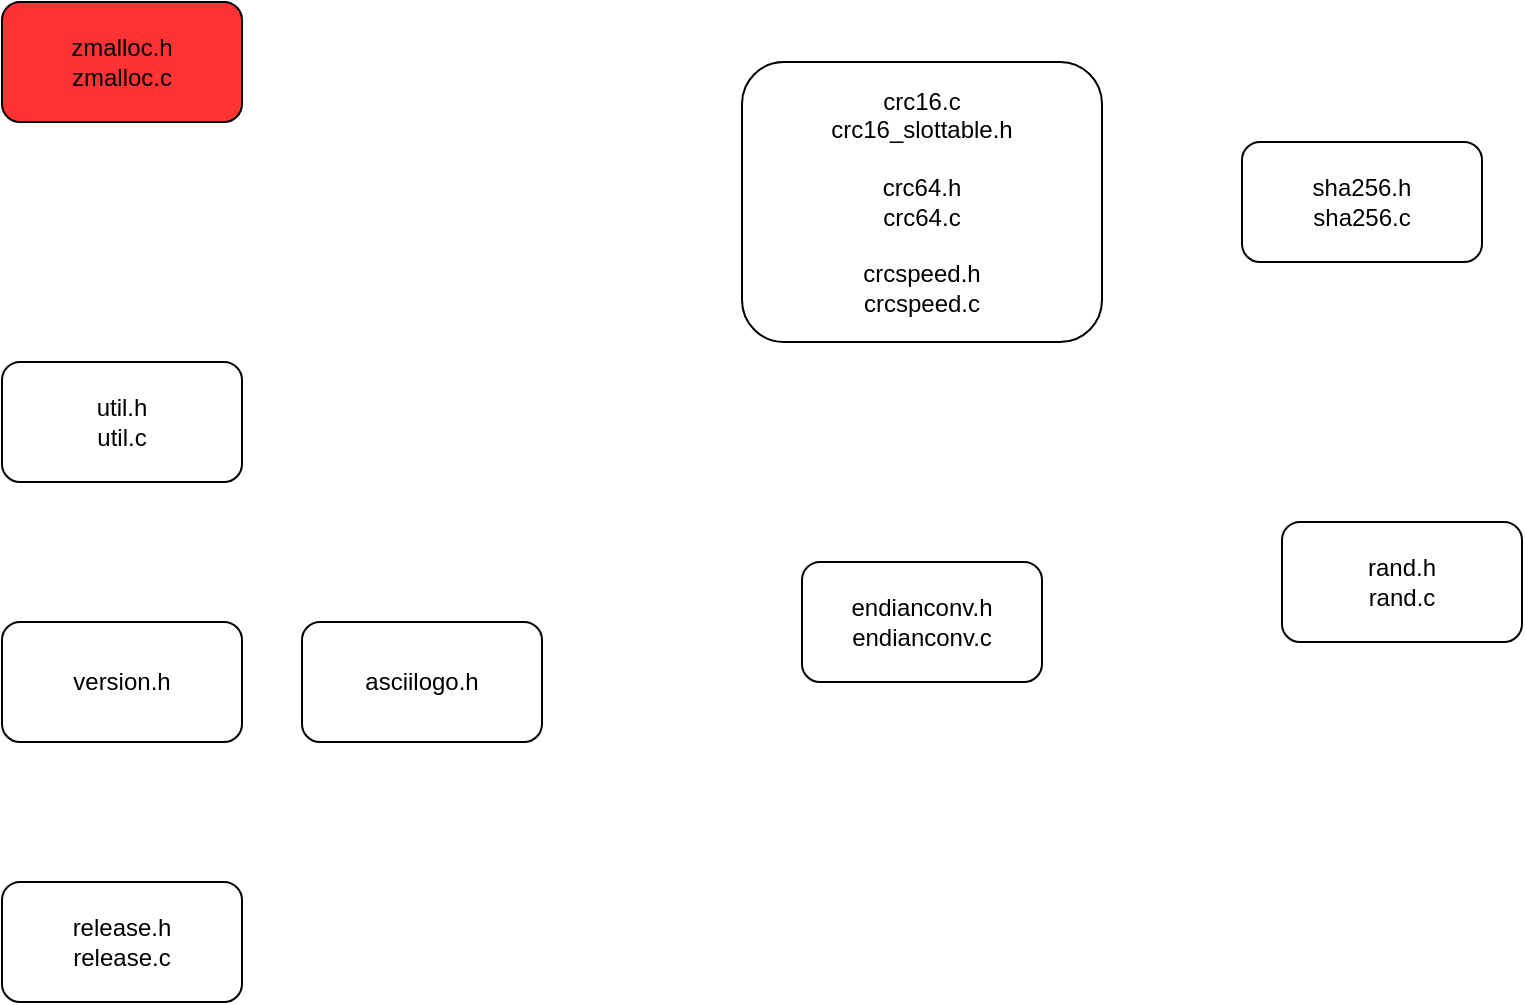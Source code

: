 <mxfile version="13.9.8" type="device" pages="7"><diagram id="oB_BgUaqrOYIAC1AwnT1" name="common"><mxGraphModel dx="1186" dy="592" grid="1" gridSize="10" guides="1" tooltips="1" connect="1" arrows="1" fold="1" page="1" pageScale="1" pageWidth="33000" pageHeight="46810" math="0" shadow="0"><root><mxCell id="4DMF76HZVP7KJFaNHg96-0"/><mxCell id="4DMF76HZVP7KJFaNHg96-1" parent="4DMF76HZVP7KJFaNHg96-0"/><mxCell id="H1dsXkfAb1RfcwhEkPiP-1" value="zmalloc.h&lt;br&gt;zmalloc.c" style="rounded=1;whiteSpace=wrap;html=1;strokeColor=#000000;fillColor=#FF3333;" vertex="1" parent="4DMF76HZVP7KJFaNHg96-1"><mxGeometry x="170" y="110" width="120" height="60" as="geometry"/></mxCell><mxCell id="H1dsXkfAb1RfcwhEkPiP-2" value="util.h&lt;br&gt;util.c" style="rounded=1;whiteSpace=wrap;html=1;strokeColor=#000000;fillColor=#FFFFFF;" vertex="1" parent="4DMF76HZVP7KJFaNHg96-1"><mxGeometry x="170" y="290" width="120" height="60" as="geometry"/></mxCell><mxCell id="H1dsXkfAb1RfcwhEkPiP-3" value="version.h" style="rounded=1;whiteSpace=wrap;html=1;strokeColor=#000000;fillColor=#FFFFFF;" vertex="1" parent="4DMF76HZVP7KJFaNHg96-1"><mxGeometry x="170" y="420" width="120" height="60" as="geometry"/></mxCell><mxCell id="qqYm5lO9pOPd_mOAZo6y-0" value="crc16.c&lt;br&gt;crc16_slottable.h&lt;br&gt;&lt;br&gt;crc64.h&lt;br&gt;crc64.c&lt;br&gt;&lt;br&gt;crcspeed.h&lt;br&gt;crcspeed.c" style="rounded=1;whiteSpace=wrap;html=1;strokeColor=#000000;fillColor=#FFFFFF;" vertex="1" parent="4DMF76HZVP7KJFaNHg96-1"><mxGeometry x="540" y="140" width="180" height="140" as="geometry"/></mxCell><mxCell id="4YRYP8gtjCiEFJrfYoTT-0" value="asciilogo.h" style="rounded=1;whiteSpace=wrap;html=1;fillColor=#FFFFFF;strokeColor=#000000;" vertex="1" parent="4DMF76HZVP7KJFaNHg96-1"><mxGeometry x="320" y="420" width="120" height="60" as="geometry"/></mxCell><mxCell id="A9yzfISkd2J3xnIYs23r-0" value="sha256.h&lt;br&gt;sha256.c" style="rounded=1;whiteSpace=wrap;html=1;strokeColor=#000000;fillColor=#FFFFFF;" vertex="1" parent="4DMF76HZVP7KJFaNHg96-1"><mxGeometry x="790" y="180" width="120" height="60" as="geometry"/></mxCell><mxCell id="A9yzfISkd2J3xnIYs23r-1" value="endianconv.h&lt;br&gt;endianconv.c" style="rounded=1;whiteSpace=wrap;html=1;strokeColor=#000000;fillColor=#FFFFFF;" vertex="1" parent="4DMF76HZVP7KJFaNHg96-1"><mxGeometry x="570" y="390" width="120" height="60" as="geometry"/></mxCell><mxCell id="t7MjoSaK-Dv9YT0fdb9y-0" value="release.h&lt;br&gt;release.c" style="rounded=1;whiteSpace=wrap;html=1;strokeColor=#000000;fillColor=#FFFFFF;" vertex="1" parent="4DMF76HZVP7KJFaNHg96-1"><mxGeometry x="170" y="550" width="120" height="60" as="geometry"/></mxCell><mxCell id="0MBRuTSTkbTVnc0KTEhH-0" value="rand.h&lt;br&gt;rand.c" style="rounded=1;whiteSpace=wrap;html=1;strokeColor=#000000;fillColor=#FFFFFF;" vertex="1" parent="4DMF76HZVP7KJFaNHg96-1"><mxGeometry x="810" y="370" width="120" height="60" as="geometry"/></mxCell></root></mxGraphModel></diagram><diagram id="a1wZywqWj1Dcr_A0jrQk" name="net &amp; ae"><mxGraphModel dx="1977" dy="987" grid="1" gridSize="10" guides="1" tooltips="1" connect="1" arrows="1" fold="1" page="1" pageScale="1" pageWidth="33000" pageHeight="46810" math="0" shadow="0"><root><mxCell id="z6a05a61KeVNtkO6CO_o-0"/><mxCell id="z6a05a61KeVNtkO6CO_o-1" parent="z6a05a61KeVNtkO6CO_o-0"/><mxCell id="z6a05a61KeVNtkO6CO_o-6" value="aeFileEvent" style="swimlane;fontStyle=0;childLayout=stackLayout;horizontal=1;startSize=26;fillColor=none;horizontalStack=0;resizeParent=1;resizeParentMax=0;resizeLast=0;collapsible=1;marginBottom=0;" parent="z6a05a61KeVNtkO6CO_o-1" vertex="1"><mxGeometry x="1300" y="420" width="140" height="104" as="geometry"/></mxCell><mxCell id="z6a05a61KeVNtkO6CO_o-7" value="+ field: type" style="text;strokeColor=none;fillColor=none;align=left;verticalAlign=top;spacingLeft=4;spacingRight=4;overflow=hidden;rotatable=0;points=[[0,0.5],[1,0.5]];portConstraint=eastwest;" parent="z6a05a61KeVNtkO6CO_o-6" vertex="1"><mxGeometry y="26" width="140" height="26" as="geometry"/></mxCell><mxCell id="z6a05a61KeVNtkO6CO_o-8" value="+ field: type" style="text;strokeColor=none;fillColor=none;align=left;verticalAlign=top;spacingLeft=4;spacingRight=4;overflow=hidden;rotatable=0;points=[[0,0.5],[1,0.5]];portConstraint=eastwest;" parent="z6a05a61KeVNtkO6CO_o-6" vertex="1"><mxGeometry y="52" width="140" height="26" as="geometry"/></mxCell><mxCell id="z6a05a61KeVNtkO6CO_o-9" value="+ field: type" style="text;strokeColor=none;fillColor=none;align=left;verticalAlign=top;spacingLeft=4;spacingRight=4;overflow=hidden;rotatable=0;points=[[0,0.5],[1,0.5]];portConstraint=eastwest;" parent="z6a05a61KeVNtkO6CO_o-6" vertex="1"><mxGeometry y="78" width="140" height="26" as="geometry"/></mxCell><mxCell id="z6a05a61KeVNtkO6CO_o-10" value="aeTimeEvent" style="swimlane;fontStyle=0;childLayout=stackLayout;horizontal=1;startSize=26;fillColor=none;horizontalStack=0;resizeParent=1;resizeParentMax=0;resizeLast=0;collapsible=1;marginBottom=0;" parent="z6a05a61KeVNtkO6CO_o-1" vertex="1"><mxGeometry x="1300" y="550" width="140" height="104" as="geometry"/></mxCell><mxCell id="z6a05a61KeVNtkO6CO_o-11" value="+ field: type" style="text;strokeColor=none;fillColor=none;align=left;verticalAlign=top;spacingLeft=4;spacingRight=4;overflow=hidden;rotatable=0;points=[[0,0.5],[1,0.5]];portConstraint=eastwest;" parent="z6a05a61KeVNtkO6CO_o-10" vertex="1"><mxGeometry y="26" width="140" height="26" as="geometry"/></mxCell><mxCell id="z6a05a61KeVNtkO6CO_o-12" value="+ field: type" style="text;strokeColor=none;fillColor=none;align=left;verticalAlign=top;spacingLeft=4;spacingRight=4;overflow=hidden;rotatable=0;points=[[0,0.5],[1,0.5]];portConstraint=eastwest;" parent="z6a05a61KeVNtkO6CO_o-10" vertex="1"><mxGeometry y="52" width="140" height="26" as="geometry"/></mxCell><mxCell id="z6a05a61KeVNtkO6CO_o-13" value="+ field: type" style="text;strokeColor=none;fillColor=none;align=left;verticalAlign=top;spacingLeft=4;spacingRight=4;overflow=hidden;rotatable=0;points=[[0,0.5],[1,0.5]];portConstraint=eastwest;" parent="z6a05a61KeVNtkO6CO_o-10" vertex="1"><mxGeometry y="78" width="140" height="26" as="geometry"/></mxCell><mxCell id="z6a05a61KeVNtkO6CO_o-14" value="aeFiredEvent" style="swimlane;fontStyle=0;childLayout=stackLayout;horizontal=1;startSize=26;fillColor=none;horizontalStack=0;resizeParent=1;resizeParentMax=0;resizeLast=0;collapsible=1;marginBottom=0;" parent="z6a05a61KeVNtkO6CO_o-1" vertex="1"><mxGeometry x="1300" y="680" width="140" height="104" as="geometry"/></mxCell><mxCell id="z6a05a61KeVNtkO6CO_o-15" value="+ field: type" style="text;strokeColor=none;fillColor=none;align=left;verticalAlign=top;spacingLeft=4;spacingRight=4;overflow=hidden;rotatable=0;points=[[0,0.5],[1,0.5]];portConstraint=eastwest;" parent="z6a05a61KeVNtkO6CO_o-14" vertex="1"><mxGeometry y="26" width="140" height="26" as="geometry"/></mxCell><mxCell id="z6a05a61KeVNtkO6CO_o-16" value="+ field: type" style="text;strokeColor=none;fillColor=none;align=left;verticalAlign=top;spacingLeft=4;spacingRight=4;overflow=hidden;rotatable=0;points=[[0,0.5],[1,0.5]];portConstraint=eastwest;" parent="z6a05a61KeVNtkO6CO_o-14" vertex="1"><mxGeometry y="52" width="140" height="26" as="geometry"/></mxCell><mxCell id="z6a05a61KeVNtkO6CO_o-17" value="+ field: type" style="text;strokeColor=none;fillColor=none;align=left;verticalAlign=top;spacingLeft=4;spacingRight=4;overflow=hidden;rotatable=0;points=[[0,0.5],[1,0.5]];portConstraint=eastwest;" parent="z6a05a61KeVNtkO6CO_o-14" vertex="1"><mxGeometry y="78" width="140" height="26" as="geometry"/></mxCell><mxCell id="z6a05a61KeVNtkO6CO_o-18" value="aeEventLoop" style="swimlane;fontStyle=0;childLayout=stackLayout;horizontal=1;startSize=26;fillColor=#FF3333;horizontalStack=0;resizeParent=1;resizeParentMax=0;resizeLast=0;collapsible=1;marginBottom=0;" parent="z6a05a61KeVNtkO6CO_o-1" vertex="1"><mxGeometry x="1300" y="940" width="140" height="104" as="geometry"/></mxCell><mxCell id="z6a05a61KeVNtkO6CO_o-19" value="+ : type" style="text;strokeColor=none;fillColor=none;align=left;verticalAlign=top;spacingLeft=4;spacingRight=4;overflow=hidden;rotatable=0;points=[[0,0.5],[1,0.5]];portConstraint=eastwest;" parent="z6a05a61KeVNtkO6CO_o-18" vertex="1"><mxGeometry y="26" width="140" height="26" as="geometry"/></mxCell><mxCell id="z6a05a61KeVNtkO6CO_o-20" value="+ field: type" style="text;strokeColor=none;fillColor=none;align=left;verticalAlign=top;spacingLeft=4;spacingRight=4;overflow=hidden;rotatable=0;points=[[0,0.5],[1,0.5]];portConstraint=eastwest;" parent="z6a05a61KeVNtkO6CO_o-18" vertex="1"><mxGeometry y="52" width="140" height="26" as="geometry"/></mxCell><mxCell id="z6a05a61KeVNtkO6CO_o-21" value="+ field: type" style="text;strokeColor=none;fillColor=none;align=left;verticalAlign=top;spacingLeft=4;spacingRight=4;overflow=hidden;rotatable=0;points=[[0,0.5],[1,0.5]];portConstraint=eastwest;" parent="z6a05a61KeVNtkO6CO_o-18" vertex="1"><mxGeometry y="78" width="140" height="26" as="geometry"/></mxCell><mxCell id="MK6UWDcBN1tunpkWiLe5-5" value="aeApiState" style="swimlane;fontStyle=0;childLayout=stackLayout;horizontal=1;startSize=26;fillColor=none;horizontalStack=0;resizeParent=1;resizeParentMax=0;resizeLast=0;collapsible=1;marginBottom=0;" parent="z6a05a61KeVNtkO6CO_o-1" vertex="1"><mxGeometry x="1300" y="830" width="140" height="78" as="geometry"/></mxCell><mxCell id="MK6UWDcBN1tunpkWiLe5-6" value="+ epfd: int" style="text;strokeColor=none;fillColor=none;align=left;verticalAlign=top;spacingLeft=4;spacingRight=4;overflow=hidden;rotatable=0;points=[[0,0.5],[1,0.5]];portConstraint=eastwest;" parent="MK6UWDcBN1tunpkWiLe5-5" vertex="1"><mxGeometry y="26" width="140" height="26" as="geometry"/></mxCell><mxCell id="MK6UWDcBN1tunpkWiLe5-7" value="+ events:epoll_event*" style="text;strokeColor=none;fillColor=none;align=left;verticalAlign=top;spacingLeft=4;spacingRight=4;overflow=hidden;rotatable=0;points=[[0,0.5],[1,0.5]];portConstraint=eastwest;" parent="MK6UWDcBN1tunpkWiLe5-5" vertex="1"><mxGeometry y="52" width="140" height="26" as="geometry"/></mxCell><mxCell id="2CIooyynuFl_iyAtOTj--0" value="anet.h&lt;br&gt;anet.c" style="rounded=1;whiteSpace=wrap;html=1;strokeColor=#000000;fillColor=#FFFFFF;" vertex="1" parent="z6a05a61KeVNtkO6CO_o-1"><mxGeometry x="1750" y="410" width="120" height="60" as="geometry"/></mxCell><mxCell id="2CIooyynuFl_iyAtOTj--1" value="ae.h&lt;br&gt;ae.c" style="rounded=1;whiteSpace=wrap;html=1;strokeColor=#000000;fillColor=#FFFFFF;" vertex="1" parent="z6a05a61KeVNtkO6CO_o-1"><mxGeometry x="880" y="524" width="120" height="50" as="geometry"/></mxCell><mxCell id="2CIooyynuFl_iyAtOTj--2" value="networking.c" style="rounded=1;whiteSpace=wrap;html=1;strokeColor=#000000;fillColor=#FFFFFF;" vertex="1" parent="z6a05a61KeVNtkO6CO_o-1"><mxGeometry x="1750" y="670" width="120" height="60" as="geometry"/></mxCell><mxCell id="gzpoqcg9bDCxjwbmTjs9-0" value="connection.h&lt;br&gt;connection.c&lt;br&gt;connhelpers.h" style="rounded=1;whiteSpace=wrap;html=1;strokeColor=#000000;fillColor=#FFFFFF;" vertex="1" parent="z6a05a61KeVNtkO6CO_o-1"><mxGeometry x="1980" y="420" width="120" height="60" as="geometry"/></mxCell><mxCell id="bn7rmCZWoYoScrT-iE4A-0" value="syncio.c" style="rounded=1;whiteSpace=wrap;html=1;strokeColor=#000000;fillColor=#FFFFFF;" vertex="1" parent="z6a05a61KeVNtkO6CO_o-1"><mxGeometry x="1750" y="540" width="120" height="60" as="geometry"/></mxCell><mxCell id="l6O27VVIeQOSLx2BiTsn-0" value="ae_select.c" style="rounded=1;whiteSpace=wrap;html=1;strokeColor=#000000;fillColor=#FFFFFF;" vertex="1" parent="z6a05a61KeVNtkO6CO_o-1"><mxGeometry x="880" y="624" width="120" height="60" as="geometry"/></mxCell><mxCell id="l6O27VVIeQOSLx2BiTsn-1" value="&lt;span&gt;ae_kqueue.c&lt;/span&gt;" style="rounded=1;whiteSpace=wrap;html=1;strokeColor=#000000;fillColor=#FFFFFF;" vertex="1" parent="z6a05a61KeVNtkO6CO_o-1"><mxGeometry x="880" y="724" width="120" height="60" as="geometry"/></mxCell><mxCell id="l6O27VVIeQOSLx2BiTsn-2" value="&lt;span&gt;ae_epoll.c&lt;/span&gt;" style="rounded=1;whiteSpace=wrap;html=1;strokeColor=#000000;fillColor=#FFFFFF;" vertex="1" parent="z6a05a61KeVNtkO6CO_o-1"><mxGeometry x="880" y="824" width="120" height="60" as="geometry"/></mxCell><mxCell id="l6O27VVIeQOSLx2BiTsn-3" value="&lt;span&gt;ae_evport.c&lt;/span&gt;" style="rounded=1;whiteSpace=wrap;html=1;strokeColor=#000000;fillColor=#FFFFFF;" vertex="1" parent="z6a05a61KeVNtkO6CO_o-1"><mxGeometry x="880" y="924" width="120" height="60" as="geometry"/></mxCell></root></mxGraphModel></diagram><diagram id="kwGnPqtw0Sh4xN60_Mw1" name="ds &amp; obj"><mxGraphModel dx="1395" dy="696" grid="1" gridSize="10" guides="1" tooltips="1" connect="1" arrows="1" fold="1" page="1" pageScale="1" pageWidth="33000" pageHeight="46810" math="0" shadow="0"><root><mxCell id="WYOePW9jDsLeZXrMyy6C-0"/><mxCell id="WYOePW9jDsLeZXrMyy6C-1" parent="WYOePW9jDsLeZXrMyy6C-0"/><mxCell id="WYOePW9jDsLeZXrMyy6C-2" value="dict" style="swimlane;fontStyle=1;align=center;verticalAlign=top;childLayout=stackLayout;horizontal=1;startSize=26;horizontalStack=0;resizeParent=1;resizeParentMax=0;resizeLast=0;collapsible=1;marginBottom=0;" parent="WYOePW9jDsLeZXrMyy6C-1" vertex="1"><mxGeometry x="580" y="1220" width="160" height="86" as="geometry"/></mxCell><mxCell id="WYOePW9jDsLeZXrMyy6C-3" value="+ field: type" style="text;strokeColor=none;fillColor=none;align=left;verticalAlign=top;spacingLeft=4;spacingRight=4;overflow=hidden;rotatable=0;points=[[0,0.5],[1,0.5]];portConstraint=eastwest;" parent="WYOePW9jDsLeZXrMyy6C-2" vertex="1"><mxGeometry y="26" width="160" height="26" as="geometry"/></mxCell><mxCell id="WYOePW9jDsLeZXrMyy6C-4" value="" style="line;strokeWidth=1;fillColor=none;align=left;verticalAlign=middle;spacingTop=-1;spacingLeft=3;spacingRight=3;rotatable=0;labelPosition=right;points=[];portConstraint=eastwest;" parent="WYOePW9jDsLeZXrMyy6C-2" vertex="1"><mxGeometry y="52" width="160" height="8" as="geometry"/></mxCell><mxCell id="WYOePW9jDsLeZXrMyy6C-5" value="+ method(type): type" style="text;strokeColor=none;fillColor=none;align=left;verticalAlign=top;spacingLeft=4;spacingRight=4;overflow=hidden;rotatable=0;points=[[0,0.5],[1,0.5]];portConstraint=eastwest;" parent="WYOePW9jDsLeZXrMyy6C-2" vertex="1"><mxGeometry y="60" width="160" height="26" as="geometry"/></mxCell><mxCell id="WYOePW9jDsLeZXrMyy6C-6" value="dictType" style="swimlane;fontStyle=1;align=center;verticalAlign=top;childLayout=stackLayout;horizontal=1;startSize=26;horizontalStack=0;resizeParent=1;resizeParentMax=0;resizeLast=0;collapsible=1;marginBottom=0;" parent="WYOePW9jDsLeZXrMyy6C-1" vertex="1"><mxGeometry x="580" y="1360" width="160" height="86" as="geometry"/></mxCell><mxCell id="WYOePW9jDsLeZXrMyy6C-7" value="+ field: type" style="text;strokeColor=none;fillColor=none;align=left;verticalAlign=top;spacingLeft=4;spacingRight=4;overflow=hidden;rotatable=0;points=[[0,0.5],[1,0.5]];portConstraint=eastwest;" parent="WYOePW9jDsLeZXrMyy6C-6" vertex="1"><mxGeometry y="26" width="160" height="26" as="geometry"/></mxCell><mxCell id="WYOePW9jDsLeZXrMyy6C-8" value="" style="line;strokeWidth=1;fillColor=none;align=left;verticalAlign=middle;spacingTop=-1;spacingLeft=3;spacingRight=3;rotatable=0;labelPosition=right;points=[];portConstraint=eastwest;" parent="WYOePW9jDsLeZXrMyy6C-6" vertex="1"><mxGeometry y="52" width="160" height="8" as="geometry"/></mxCell><mxCell id="WYOePW9jDsLeZXrMyy6C-9" value="+ method(type): type" style="text;strokeColor=none;fillColor=none;align=left;verticalAlign=top;spacingLeft=4;spacingRight=4;overflow=hidden;rotatable=0;points=[[0,0.5],[1,0.5]];portConstraint=eastwest;" parent="WYOePW9jDsLeZXrMyy6C-6" vertex="1"><mxGeometry y="60" width="160" height="26" as="geometry"/></mxCell><mxCell id="WYOePW9jDsLeZXrMyy6C-10" value="dictEntry" style="swimlane;fontStyle=1;align=center;verticalAlign=top;childLayout=stackLayout;horizontal=1;startSize=26;horizontalStack=0;resizeParent=1;resizeParentMax=0;resizeLast=0;collapsible=1;marginBottom=0;" parent="WYOePW9jDsLeZXrMyy6C-1" vertex="1"><mxGeometry x="580" y="1500" width="160" height="86" as="geometry"/></mxCell><mxCell id="WYOePW9jDsLeZXrMyy6C-11" value="+ field: type" style="text;strokeColor=none;fillColor=none;align=left;verticalAlign=top;spacingLeft=4;spacingRight=4;overflow=hidden;rotatable=0;points=[[0,0.5],[1,0.5]];portConstraint=eastwest;" parent="WYOePW9jDsLeZXrMyy6C-10" vertex="1"><mxGeometry y="26" width="160" height="26" as="geometry"/></mxCell><mxCell id="WYOePW9jDsLeZXrMyy6C-12" value="" style="line;strokeWidth=1;fillColor=none;align=left;verticalAlign=middle;spacingTop=-1;spacingLeft=3;spacingRight=3;rotatable=0;labelPosition=right;points=[];portConstraint=eastwest;" parent="WYOePW9jDsLeZXrMyy6C-10" vertex="1"><mxGeometry y="52" width="160" height="8" as="geometry"/></mxCell><mxCell id="WYOePW9jDsLeZXrMyy6C-13" value="+ method(type): type" style="text;strokeColor=none;fillColor=none;align=left;verticalAlign=top;spacingLeft=4;spacingRight=4;overflow=hidden;rotatable=0;points=[[0,0.5],[1,0.5]];portConstraint=eastwest;" parent="WYOePW9jDsLeZXrMyy6C-10" vertex="1"><mxGeometry y="60" width="160" height="26" as="geometry"/></mxCell><mxCell id="6_QifvuaUzulee3ooR0K-0" value="t_string.c&lt;br&gt;t_zset.c&lt;br&gt;t_stream.c&lt;br&gt;t_set.c&lt;br&gt;t_list.c&lt;br&gt;" style="rounded=1;whiteSpace=wrap;html=1;strokeColor=#000000;fillColor=#FFFFFF;" vertex="1" parent="WYOePW9jDsLeZXrMyy6C-1"><mxGeometry x="420" y="50" width="160" height="100" as="geometry"/></mxCell><mxCell id="opMjOpNEZxqBrDsRIvfD-0" value="object.c" style="rounded=1;whiteSpace=wrap;html=1;strokeColor=#000000;fillColor=#FFFFFF;" vertex="1" parent="WYOePW9jDsLeZXrMyy6C-1"><mxGeometry x="770" y="70" width="120" height="60" as="geometry"/></mxCell><mxCell id="q7omaXN4DSLFg7bDZpK6-0" value="rax.h&lt;br&gt;rax.c" style="rounded=1;whiteSpace=wrap;html=1;strokeColor=#000000;fillColor=#FFFFFF;" vertex="1" parent="WYOePW9jDsLeZXrMyy6C-1"><mxGeometry x="770" y="240" width="120" height="60" as="geometry"/></mxCell><mxCell id="q7omaXN4DSLFg7bDZpK6-1" value="&lt;span&gt;quicklist.h&lt;br&gt;quicklist.c&lt;/span&gt;" style="rounded=1;whiteSpace=wrap;html=1;strokeColor=#000000;fillColor=#FFFFFF;" vertex="1" parent="WYOePW9jDsLeZXrMyy6C-1"><mxGeometry x="440" y="520" width="120" height="60" as="geometry"/></mxCell><mxCell id="q7omaXN4DSLFg7bDZpK6-2" value="&lt;span&gt;adlist.h&lt;br&gt;adlist.c&lt;/span&gt;" style="rounded=1;whiteSpace=wrap;html=1;strokeColor=#000000;fillColor=#FFFFFF;" vertex="1" parent="WYOePW9jDsLeZXrMyy6C-1"><mxGeometry x="440" y="310" width="120" height="60" as="geometry"/></mxCell><mxCell id="JY8so700-7wRFzVVgm1t-0" value="&lt;span&gt;zipmap.h &lt;br&gt;zipmap.c&lt;/span&gt;" style="rounded=1;whiteSpace=wrap;html=1;strokeColor=#000000;fillColor=#FFFFFF;" vertex="1" parent="WYOePW9jDsLeZXrMyy6C-1"><mxGeometry x="780" y="520" width="120" height="60" as="geometry"/></mxCell><mxCell id="JY8so700-7wRFzVVgm1t-1" value="&lt;span&gt;sds.h &lt;br&gt;sds.c&lt;br&gt;sdsalloc.h&lt;br&gt;&lt;/span&gt;" style="rounded=1;whiteSpace=wrap;html=1;strokeColor=#000000;fillColor=#FFFFFF;" vertex="1" parent="WYOePW9jDsLeZXrMyy6C-1"><mxGeometry x="440" y="200" width="120" height="60" as="geometry"/></mxCell><mxCell id="JY8so700-7wRFzVVgm1t-2" value="&lt;span&gt;ziplist.h &lt;br&gt;ziplist.c&lt;/span&gt;" style="rounded=1;whiteSpace=wrap;html=1;strokeColor=#000000;fillColor=#FFFFFF;" vertex="1" parent="WYOePW9jDsLeZXrMyy6C-1"><mxGeometry x="600" y="520" width="120" height="60" as="geometry"/></mxCell><mxCell id="JY8so700-7wRFzVVgm1t-3" value="&lt;span&gt;dict.h &lt;br&gt;dict.c&lt;/span&gt;" style="rounded=1;whiteSpace=wrap;html=1;strokeColor=#000000;fillColor=#FFFFFF;" vertex="1" parent="WYOePW9jDsLeZXrMyy6C-1"><mxGeometry x="440" y="420" width="120" height="60" as="geometry"/></mxCell></root></mxGraphModel></diagram><diagram id="MLkG6dIWdqjJvnIA7wKA" name="server"><mxGraphModel dx="1694" dy="846" grid="1" gridSize="10" guides="1" tooltips="1" connect="1" arrows="1" fold="1" page="1" pageScale="1" pageWidth="33000" pageHeight="46810" math="0" shadow="0"><root><mxCell id="0"/><mxCell id="1" parent="0"/><mxCell id="Axjt2PGUKr2vOuOMID9k-1" value="redisDB" style="swimlane;fontStyle=1;align=center;verticalAlign=top;childLayout=stackLayout;horizontal=1;startSize=26;horizontalStack=0;resizeParent=1;resizeParentMax=0;resizeLast=0;collapsible=1;marginBottom=0;" parent="1" vertex="1"><mxGeometry x="340" y="240" width="160" height="86" as="geometry"/></mxCell><mxCell id="Axjt2PGUKr2vOuOMID9k-2" value="+ field: type" style="text;strokeColor=none;fillColor=none;align=left;verticalAlign=top;spacingLeft=4;spacingRight=4;overflow=hidden;rotatable=0;points=[[0,0.5],[1,0.5]];portConstraint=eastwest;" parent="Axjt2PGUKr2vOuOMID9k-1" vertex="1"><mxGeometry y="26" width="160" height="26" as="geometry"/></mxCell><mxCell id="Axjt2PGUKr2vOuOMID9k-3" value="" style="line;strokeWidth=1;fillColor=none;align=left;verticalAlign=middle;spacingTop=-1;spacingLeft=3;spacingRight=3;rotatable=0;labelPosition=right;points=[];portConstraint=eastwest;" parent="Axjt2PGUKr2vOuOMID9k-1" vertex="1"><mxGeometry y="52" width="160" height="8" as="geometry"/></mxCell><mxCell id="Axjt2PGUKr2vOuOMID9k-4" value="+ method(type): type" style="text;strokeColor=none;fillColor=none;align=left;verticalAlign=top;spacingLeft=4;spacingRight=4;overflow=hidden;rotatable=0;points=[[0,0.5],[1,0.5]];portConstraint=eastwest;" parent="Axjt2PGUKr2vOuOMID9k-1" vertex="1"><mxGeometry y="60" width="160" height="26" as="geometry"/></mxCell><mxCell id="Axjt2PGUKr2vOuOMID9k-5" value="redisServer" style="swimlane;fontStyle=1;align=center;verticalAlign=top;childLayout=stackLayout;horizontal=1;startSize=26;horizontalStack=0;resizeParent=1;resizeParentMax=0;resizeLast=0;collapsible=1;marginBottom=0;" parent="1" vertex="1"><mxGeometry x="550" y="238" width="160" height="86" as="geometry"/></mxCell><mxCell id="Axjt2PGUKr2vOuOMID9k-6" value="+ field: type" style="text;strokeColor=none;fillColor=none;align=left;verticalAlign=top;spacingLeft=4;spacingRight=4;overflow=hidden;rotatable=0;points=[[0,0.5],[1,0.5]];portConstraint=eastwest;" parent="Axjt2PGUKr2vOuOMID9k-5" vertex="1"><mxGeometry y="26" width="160" height="26" as="geometry"/></mxCell><mxCell id="Axjt2PGUKr2vOuOMID9k-7" value="" style="line;strokeWidth=1;fillColor=none;align=left;verticalAlign=middle;spacingTop=-1;spacingLeft=3;spacingRight=3;rotatable=0;labelPosition=right;points=[];portConstraint=eastwest;" parent="Axjt2PGUKr2vOuOMID9k-5" vertex="1"><mxGeometry y="52" width="160" height="8" as="geometry"/></mxCell><mxCell id="Axjt2PGUKr2vOuOMID9k-8" value="+ method(type): type" style="text;strokeColor=none;fillColor=none;align=left;verticalAlign=top;spacingLeft=4;spacingRight=4;overflow=hidden;rotatable=0;points=[[0,0.5],[1,0.5]];portConstraint=eastwest;" parent="Axjt2PGUKr2vOuOMID9k-5" vertex="1"><mxGeometry y="60" width="160" height="26" as="geometry"/></mxCell><mxCell id="Axjt2PGUKr2vOuOMID9k-9" value="client" style="swimlane;fontStyle=1;align=center;verticalAlign=top;childLayout=stackLayout;horizontal=1;startSize=26;horizontalStack=0;resizeParent=1;resizeParentMax=0;resizeLast=0;collapsible=1;marginBottom=0;" parent="1" vertex="1"><mxGeometry x="340" y="370" width="160" height="86" as="geometry"/></mxCell><mxCell id="Axjt2PGUKr2vOuOMID9k-10" value="+ field: type" style="text;strokeColor=none;fillColor=none;align=left;verticalAlign=top;spacingLeft=4;spacingRight=4;overflow=hidden;rotatable=0;points=[[0,0.5],[1,0.5]];portConstraint=eastwest;" parent="Axjt2PGUKr2vOuOMID9k-9" vertex="1"><mxGeometry y="26" width="160" height="26" as="geometry"/></mxCell><mxCell id="Axjt2PGUKr2vOuOMID9k-11" value="" style="line;strokeWidth=1;fillColor=none;align=left;verticalAlign=middle;spacingTop=-1;spacingLeft=3;spacingRight=3;rotatable=0;labelPosition=right;points=[];portConstraint=eastwest;" parent="Axjt2PGUKr2vOuOMID9k-9" vertex="1"><mxGeometry y="52" width="160" height="8" as="geometry"/></mxCell><mxCell id="Axjt2PGUKr2vOuOMID9k-12" value="+ method(type): type" style="text;strokeColor=none;fillColor=none;align=left;verticalAlign=top;spacingLeft=4;spacingRight=4;overflow=hidden;rotatable=0;points=[[0,0.5],[1,0.5]];portConstraint=eastwest;" parent="Axjt2PGUKr2vOuOMID9k-9" vertex="1"><mxGeometry y="60" width="160" height="26" as="geometry"/></mxCell><mxCell id="Axjt2PGUKr2vOuOMID9k-13" value="redisObject(robj)" style="swimlane;fontStyle=1;align=center;verticalAlign=top;childLayout=stackLayout;horizontal=1;startSize=26;horizontalStack=0;resizeParent=1;resizeParentMax=0;resizeLast=0;collapsible=1;marginBottom=0;" parent="1" vertex="1"><mxGeometry x="550" y="370" width="160" height="86" as="geometry"/></mxCell><mxCell id="Axjt2PGUKr2vOuOMID9k-14" value="+ field: type" style="text;strokeColor=none;fillColor=none;align=left;verticalAlign=top;spacingLeft=4;spacingRight=4;overflow=hidden;rotatable=0;points=[[0,0.5],[1,0.5]];portConstraint=eastwest;" parent="Axjt2PGUKr2vOuOMID9k-13" vertex="1"><mxGeometry y="26" width="160" height="26" as="geometry"/></mxCell><mxCell id="Axjt2PGUKr2vOuOMID9k-15" value="" style="line;strokeWidth=1;fillColor=none;align=left;verticalAlign=middle;spacingTop=-1;spacingLeft=3;spacingRight=3;rotatable=0;labelPosition=right;points=[];portConstraint=eastwest;" parent="Axjt2PGUKr2vOuOMID9k-13" vertex="1"><mxGeometry y="52" width="160" height="8" as="geometry"/></mxCell><mxCell id="Axjt2PGUKr2vOuOMID9k-16" value="+ method(type): type" style="text;strokeColor=none;fillColor=none;align=left;verticalAlign=top;spacingLeft=4;spacingRight=4;overflow=hidden;rotatable=0;points=[[0,0.5],[1,0.5]];portConstraint=eastwest;" parent="Axjt2PGUKr2vOuOMID9k-13" vertex="1"><mxGeometry y="60" width="160" height="26" as="geometry"/></mxCell><mxCell id="dOBc3FZ5u_qox5ey2-ql-1" value="rdb" style="ellipse;whiteSpace=wrap;html=1;" parent="1" vertex="1"><mxGeometry x="960" y="246" width="120" height="80" as="geometry"/></mxCell><mxCell id="dOBc3FZ5u_qox5ey2-ql-6" value="rdbSaveInfo" style="swimlane;fontStyle=0;childLayout=stackLayout;horizontal=1;startSize=26;fillColor=none;horizontalStack=0;resizeParent=1;resizeParentMax=0;resizeLast=0;collapsible=1;marginBottom=0;" parent="1" vertex="1"><mxGeometry x="1050" y="620" width="140" height="104" as="geometry"/></mxCell><mxCell id="dOBc3FZ5u_qox5ey2-ql-7" value="+ field: type" style="text;strokeColor=none;fillColor=none;align=left;verticalAlign=top;spacingLeft=4;spacingRight=4;overflow=hidden;rotatable=0;points=[[0,0.5],[1,0.5]];portConstraint=eastwest;" parent="dOBc3FZ5u_qox5ey2-ql-6" vertex="1"><mxGeometry y="26" width="140" height="26" as="geometry"/></mxCell><mxCell id="dOBc3FZ5u_qox5ey2-ql-8" value="+ field: type" style="text;strokeColor=none;fillColor=none;align=left;verticalAlign=top;spacingLeft=4;spacingRight=4;overflow=hidden;rotatable=0;points=[[0,0.5],[1,0.5]];portConstraint=eastwest;" parent="dOBc3FZ5u_qox5ey2-ql-6" vertex="1"><mxGeometry y="52" width="140" height="26" as="geometry"/></mxCell><mxCell id="dOBc3FZ5u_qox5ey2-ql-9" value="+ field: type" style="text;strokeColor=none;fillColor=none;align=left;verticalAlign=top;spacingLeft=4;spacingRight=4;overflow=hidden;rotatable=0;points=[[0,0.5],[1,0.5]];portConstraint=eastwest;" parent="dOBc3FZ5u_qox5ey2-ql-6" vertex="1"><mxGeometry y="78" width="140" height="26" as="geometry"/></mxCell><mxCell id="Q66HKTbrKXWY8AKp_48h-1" value="acl.c" style="rounded=1;whiteSpace=wrap;html=1;strokeColor=#000000;fillColor=#FFFFFF;" vertex="1" parent="1"><mxGeometry x="2110" y="130" width="120" height="60" as="geometry"/></mxCell><mxCell id="V5kBls76fbT1lOa8Qd0h-1" value="db.c" style="rounded=1;whiteSpace=wrap;html=1;" vertex="1" parent="1"><mxGeometry x="2130" y="410" width="120" height="60" as="geometry"/></mxCell><mxCell id="V5kBls76fbT1lOa8Qd0h-2" value="expire.c" style="rounded=1;whiteSpace=wrap;html=1;" vertex="1" parent="1"><mxGeometry x="2330" y="410" width="120" height="60" as="geometry"/></mxCell><mxCell id="V5kBls76fbT1lOa8Qd0h-3" value="notify.c" style="rounded=1;whiteSpace=wrap;html=1;" vertex="1" parent="1"><mxGeometry x="2530" y="410" width="120" height="60" as="geometry"/></mxCell><mxCell id="V5kBls76fbT1lOa8Qd0h-4" value="object.c" style="rounded=1;whiteSpace=wrap;html=1;" vertex="1" parent="1"><mxGeometry x="2130" y="520" width="120" height="60" as="geometry"/></mxCell><mxCell id="8ZzE0DJFo50cZHWwoY9_-5" value="config.h&lt;br&gt;config.c" style="rounded=1;whiteSpace=wrap;html=1;strokeColor=#000000;fillColor=#FFFFFF;" vertex="1" parent="1"><mxGeometry x="2310" y="130" width="120" height="60" as="geometry"/></mxCell><mxCell id="p420DuWcQzuMvJqkQyaE-1" value="aof.c&lt;br&gt;&lt;br&gt;childinfo.c" style="rounded=1;whiteSpace=wrap;html=1;strokeColor=#000000;fillColor=#FFFFFF;" vertex="1" parent="1"><mxGeometry x="2560" y="178" width="120" height="60" as="geometry"/></mxCell><mxCell id="DpKWUTbioA19Lrc5bveT-1" value="server.h&lt;br&gt;server.c" style="rounded=1;whiteSpace=wrap;html=1;strokeColor=#000000;fillColor=#FFFFFF;" vertex="1" parent="1"><mxGeometry x="370" y="50" width="120" height="60" as="geometry"/></mxCell><mxCell id="DpKWUTbioA19Lrc5bveT-2" value="db.c" style="rounded=1;whiteSpace=wrap;html=1;strokeColor=#000000;fillColor=#FFFFFF;" vertex="1" parent="1"><mxGeometry x="590" y="50" width="120" height="60" as="geometry"/></mxCell><mxCell id="1AVL8mQhYVMWwMvDHnrM-1" value="server.h&lt;br&gt;server.c" style="rounded=1;whiteSpace=wrap;html=1;strokeColor=#000000;fillColor=#FFFFFF;" vertex="1" parent="1"><mxGeometry x="1560" y="150" width="120" height="60" as="geometry"/></mxCell></root></mxGraphModel></diagram><diagram id="TW-zwU5tTeeVuXj7CRwl" name="cluster"><mxGraphModel dx="1186" dy="592" grid="1" gridSize="10" guides="1" tooltips="1" connect="1" arrows="1" fold="1" page="1" pageScale="1" pageWidth="33000" pageHeight="46810" math="0" shadow="0"><root><mxCell id="LkABhztn7SltP2IKTRNi-0"/><mxCell id="LkABhztn7SltP2IKTRNi-1" parent="LkABhztn7SltP2IKTRNi-0"/><mxCell id="LkABhztn7SltP2IKTRNi-2" value="replication.c" style="rounded=1;whiteSpace=wrap;html=1;strokeColor=#000000;fillColor=#FFFFFF;" vertex="1" parent="LkABhztn7SltP2IKTRNi-1"><mxGeometry x="190" y="100" width="120" height="60" as="geometry"/></mxCell><mxCell id="LkABhztn7SltP2IKTRNi-3" value="sentinel.c" style="rounded=1;whiteSpace=wrap;html=1;strokeColor=#000000;fillColor=#FFFFFF;" vertex="1" parent="LkABhztn7SltP2IKTRNi-1"><mxGeometry x="190" y="240" width="120" height="60" as="geometry"/></mxCell><mxCell id="kcqd4J9PnyqEBRo04kta-0" value="cluster.h&lt;br&gt;cluster.c" style="rounded=1;whiteSpace=wrap;html=1;strokeColor=#000000;fillColor=#FFFFFF;" vertex="1" parent="LkABhztn7SltP2IKTRNi-1"><mxGeometry x="190" y="390" width="120" height="60" as="geometry"/></mxCell></root></mxGraphModel></diagram><diagram id="SaSQYiwgOAwWY-AVP5qp" name="misc"><mxGraphModel dx="1186" dy="592" grid="1" gridSize="10" guides="1" tooltips="1" connect="1" arrows="1" fold="1" page="1" pageScale="1" pageWidth="33000" pageHeight="46810" math="0" shadow="0"><root><mxCell id="2ya4DAk-_v7m4kKqfIw9-0"/><mxCell id="2ya4DAk-_v7m4kKqfIw9-1" parent="2ya4DAk-_v7m4kKqfIw9-0"/><mxCell id="A6SdmcMjWmrPdDJ74FJk-0" value="sort.c" style="rounded=1;whiteSpace=wrap;html=1;strokeColor=#000000;fillColor=#FFFFFF;" vertex="1" parent="2ya4DAk-_v7m4kKqfIw9-1"><mxGeometry x="260" y="110" width="120" height="60" as="geometry"/></mxCell><mxCell id="y5O6nmzQnSxRYcZ8YZ9L-0" value="pubsub.c" style="rounded=1;whiteSpace=wrap;html=1;strokeColor=#000000;fillColor=#FFFFFF;" vertex="1" parent="2ya4DAk-_v7m4kKqfIw9-1"><mxGeometry x="250" y="340" width="120" height="60" as="geometry"/></mxCell><mxCell id="5LajwVJttMMUHWghSF6f-0" value="multi.c" style="rounded=1;whiteSpace=wrap;html=1;strokeColor=#000000;fillColor=#FFFFFF;" vertex="1" parent="2ya4DAk-_v7m4kKqfIw9-1"><mxGeometry x="590" y="110" width="120" height="60" as="geometry"/></mxCell><mxCell id="nLCmsPU2xEj2eb9BV2Xw-0" value="slowlog.h&lt;br&gt;slowlog.c" style="rounded=1;whiteSpace=wrap;html=1;strokeColor=#000000;fillColor=#FFFFFF;" vertex="1" parent="2ya4DAk-_v7m4kKqfIw9-1"><mxGeometry x="590" y="230" width="120" height="60" as="geometry"/></mxCell><mxCell id="Wej-rIPhghi8QWgBxM5L-0" value="bitops.c" style="rounded=1;whiteSpace=wrap;html=1;strokeColor=#000000;fillColor=#FFFFFF;" vertex="1" parent="2ya4DAk-_v7m4kKqfIw9-1"><mxGeometry x="790" y="110" width="120" height="60" as="geometry"/></mxCell></root></mxGraphModel></diagram><diagram id="8OhIZlZ4Rru4nlSos9j5" name="cli"><mxGraphModel dx="1186" dy="592" grid="1" gridSize="10" guides="1" tooltips="1" connect="1" arrows="1" fold="1" page="1" pageScale="1" pageWidth="33000" pageHeight="46810" math="0" shadow="0"><root><mxCell id="H512U9upd1_7Ad4YkHjh-0"/><mxCell id="H512U9upd1_7Ad4YkHjh-1" parent="H512U9upd1_7Ad4YkHjh-0"/><mxCell id="H512U9upd1_7Ad4YkHjh-2" value="cli_common.h&lt;br&gt;cli_common.c" style="rounded=1;whiteSpace=wrap;html=1;strokeColor=#000000;fillColor=#FFFFFF;" vertex="1" parent="H512U9upd1_7Ad4YkHjh-1"><mxGeometry x="320" y="150" width="120" height="60" as="geometry"/></mxCell></root></mxGraphModel></diagram></mxfile>